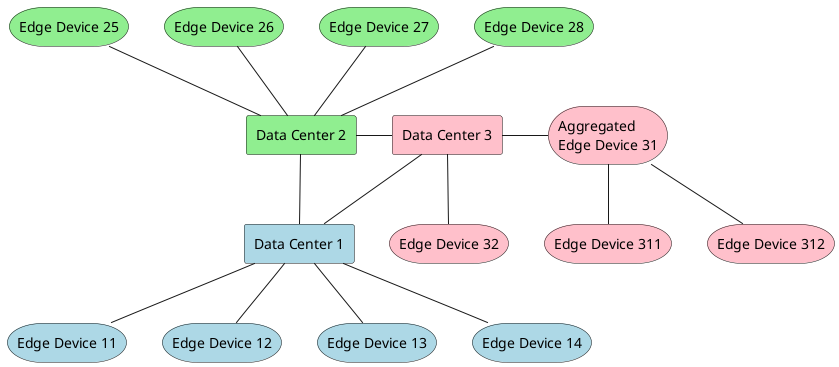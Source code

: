 @startuml
    rectangle "Data Center 1" as C1 #lightblue
    rectangle "Data Center 2" as C2 #lightgreen
    rectangle "Data Center 3" as CA #pink

    storage "Edge Device 11" as C3 #lightblue
    storage "Edge Device 12" as C4 #lightblue
    storage "Edge Device 13" as C5 #lightblue
    storage "Edge Device 14" as C6 #lightblue
    storage "Edge Device 25" as C7 #lightgreen
    storage "Edge Device 26" as C8 #lightgreen
    storage "Edge Device 27" as C9 #lightgreen
    storage "Edge Device 28" as C10 #lightgreen
    storage "Aggregated\nEdge Device 31" as CA3 #pink
    storage "Edge Device 32" as CA4 #pink
    storage "Edge Device 311" as CA5 #pink
    storage "Edge Device 312" as CA6 #pink

    C2 -- C1
    CA -- C1
    C2 - CA
    C1 -- C3
    C1 -- C4
    C1 -- C5
    C1 -- C6
    C7 -- C2
    C8 -- C2
    C9 -- C2
    C10 -- C2

    CA - CA3
    CA -- CA4
    CA3 -- CA5
    CA3 -- CA6
@enduml
